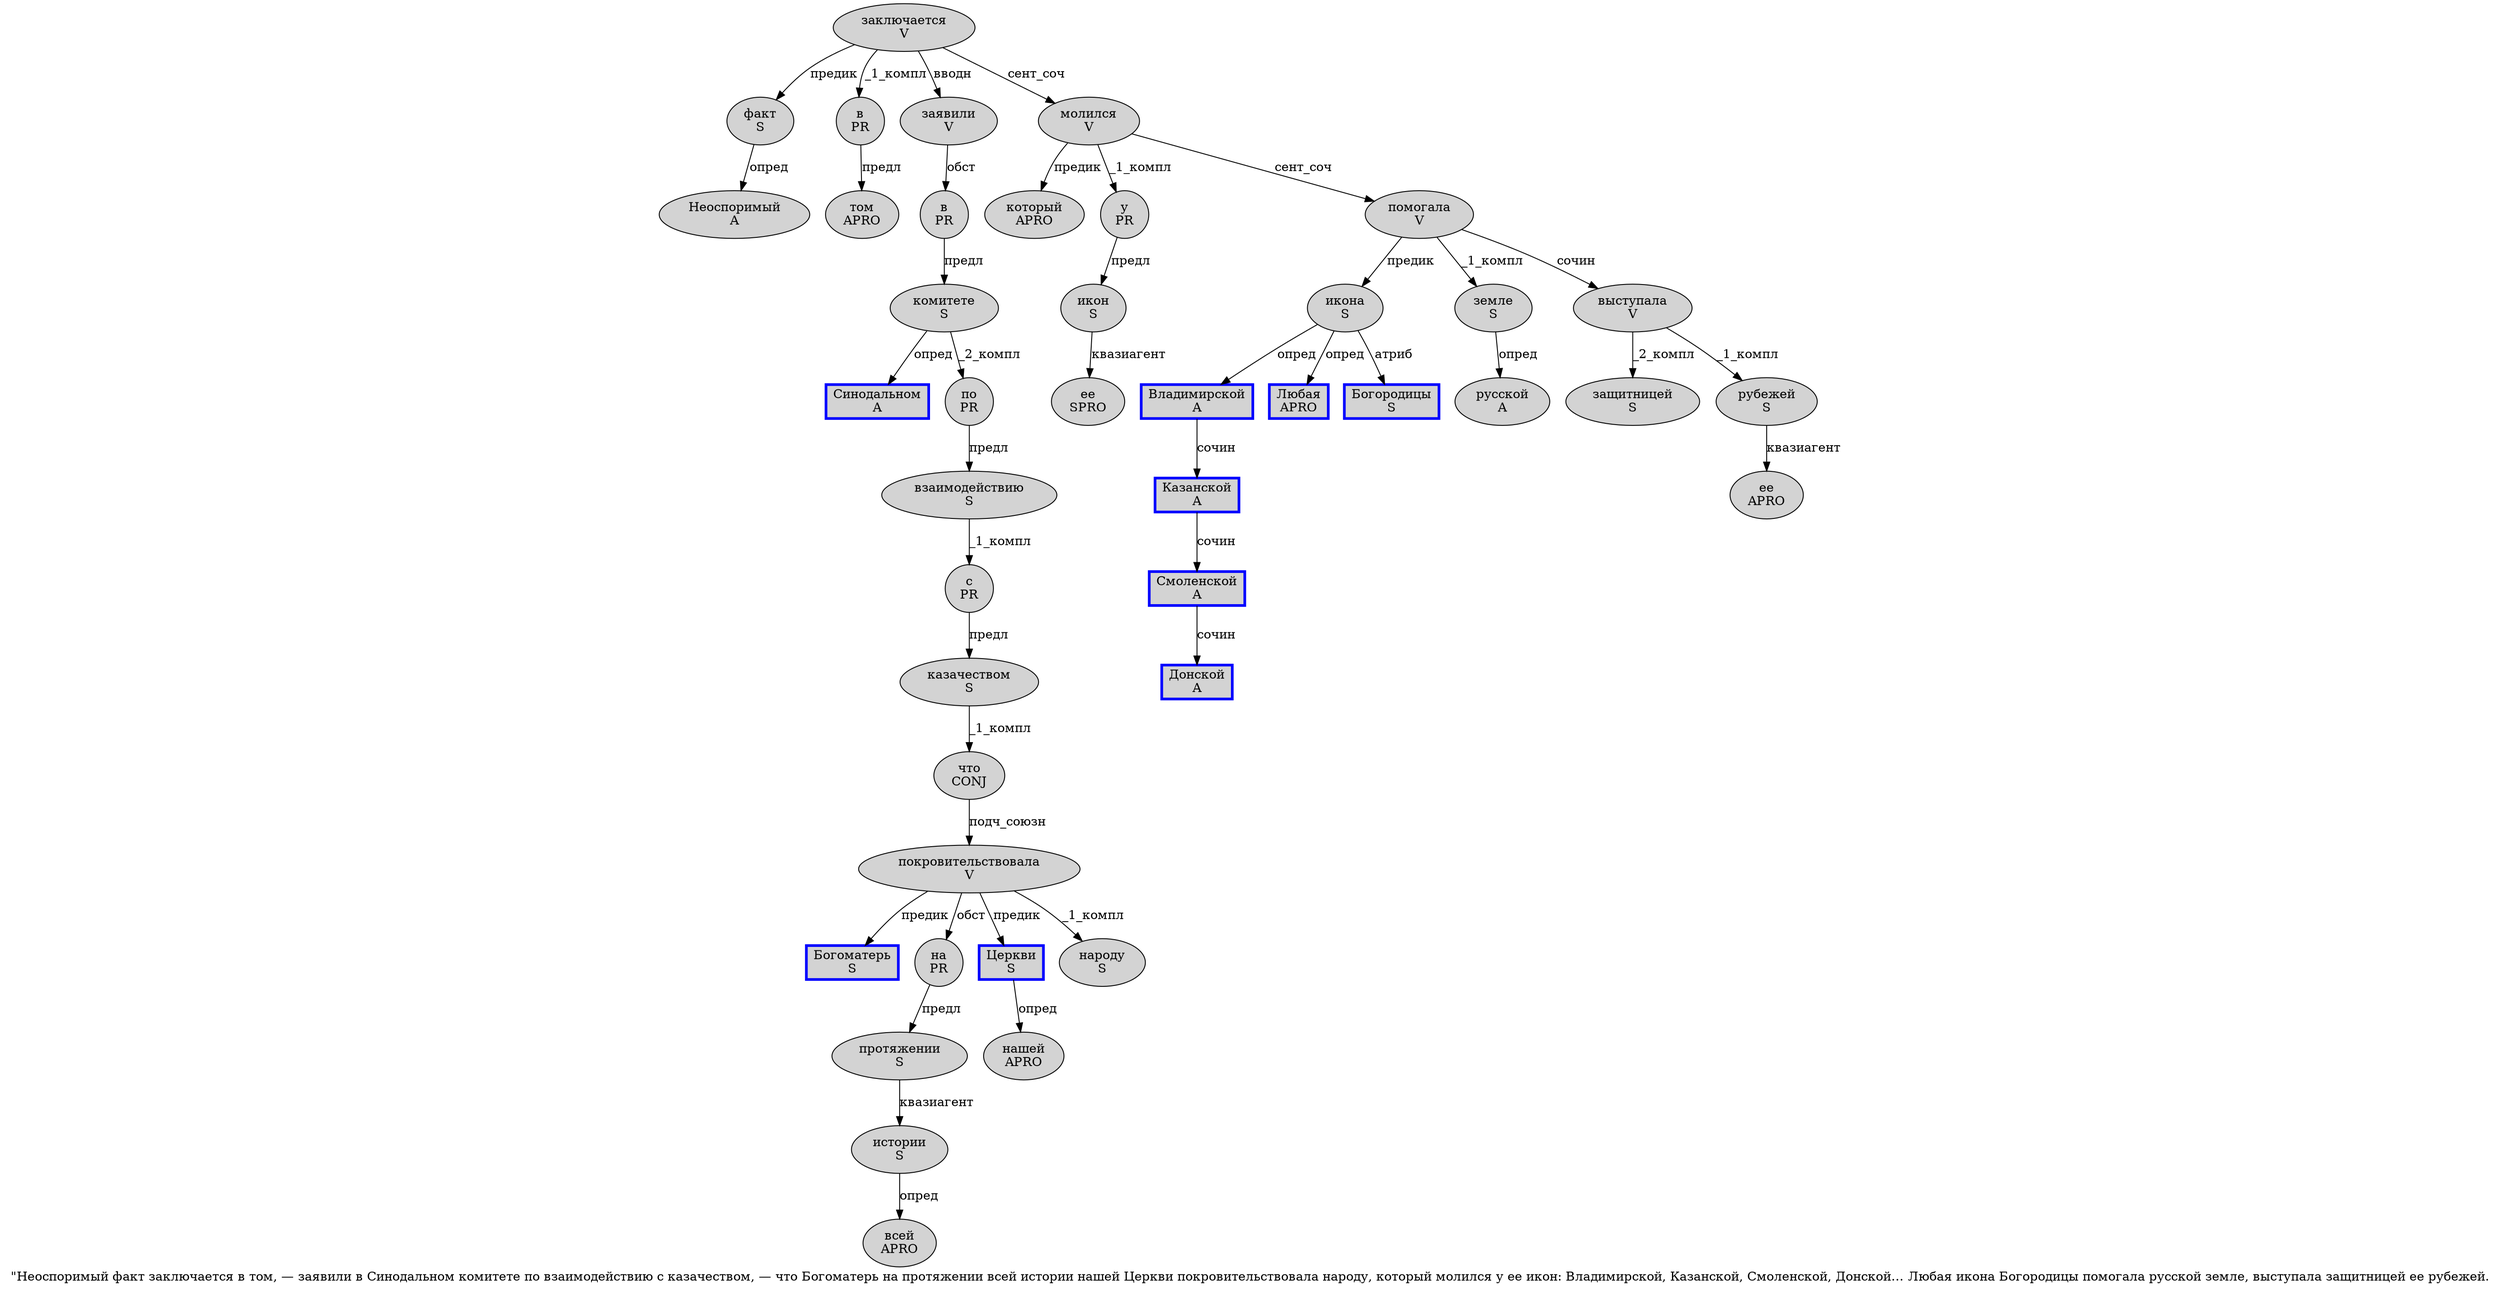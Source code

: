 digraph SENTENCE_991 {
	graph [label="\"Неоспоримый факт заключается в том, — заявили в Синодальном комитете по взаимодействию с казачеством, — что Богоматерь на протяжении всей истории нашей Церкви покровительствовала народу, который молился у ее икон: Владимирской, Казанской, Смоленской, Донской… Любая икона Богородицы помогала русской земле, выступала защитницей ее рубежей."]
	node [style=filled]
		1 [label="Неоспоримый
A" color="" fillcolor=lightgray penwidth=1 shape=ellipse]
		2 [label="факт
S" color="" fillcolor=lightgray penwidth=1 shape=ellipse]
		3 [label="заключается
V" color="" fillcolor=lightgray penwidth=1 shape=ellipse]
		4 [label="в
PR" color="" fillcolor=lightgray penwidth=1 shape=ellipse]
		5 [label="том
APRO" color="" fillcolor=lightgray penwidth=1 shape=ellipse]
		8 [label="заявили
V" color="" fillcolor=lightgray penwidth=1 shape=ellipse]
		9 [label="в
PR" color="" fillcolor=lightgray penwidth=1 shape=ellipse]
		10 [label="Синодальном
A" color=blue fillcolor=lightgray penwidth=3 shape=box]
		11 [label="комитете
S" color="" fillcolor=lightgray penwidth=1 shape=ellipse]
		12 [label="по
PR" color="" fillcolor=lightgray penwidth=1 shape=ellipse]
		13 [label="взаимодействию
S" color="" fillcolor=lightgray penwidth=1 shape=ellipse]
		14 [label="с
PR" color="" fillcolor=lightgray penwidth=1 shape=ellipse]
		15 [label="казачеством
S" color="" fillcolor=lightgray penwidth=1 shape=ellipse]
		18 [label="что
CONJ" color="" fillcolor=lightgray penwidth=1 shape=ellipse]
		19 [label="Богоматерь
S" color=blue fillcolor=lightgray penwidth=3 shape=box]
		20 [label="на
PR" color="" fillcolor=lightgray penwidth=1 shape=ellipse]
		21 [label="протяжении
S" color="" fillcolor=lightgray penwidth=1 shape=ellipse]
		22 [label="всей
APRO" color="" fillcolor=lightgray penwidth=1 shape=ellipse]
		23 [label="истории
S" color="" fillcolor=lightgray penwidth=1 shape=ellipse]
		24 [label="нашей
APRO" color="" fillcolor=lightgray penwidth=1 shape=ellipse]
		25 [label="Церкви
S" color=blue fillcolor=lightgray penwidth=3 shape=box]
		26 [label="покровительствовала
V" color="" fillcolor=lightgray penwidth=1 shape=ellipse]
		27 [label="народу
S" color="" fillcolor=lightgray penwidth=1 shape=ellipse]
		29 [label="который
APRO" color="" fillcolor=lightgray penwidth=1 shape=ellipse]
		30 [label="молился
V" color="" fillcolor=lightgray penwidth=1 shape=ellipse]
		31 [label="у
PR" color="" fillcolor=lightgray penwidth=1 shape=ellipse]
		32 [label="ее
SPRO" color="" fillcolor=lightgray penwidth=1 shape=ellipse]
		33 [label="икон
S" color="" fillcolor=lightgray penwidth=1 shape=ellipse]
		35 [label="Владимирской
A" color=blue fillcolor=lightgray penwidth=3 shape=box]
		37 [label="Казанской
A" color=blue fillcolor=lightgray penwidth=3 shape=box]
		39 [label="Смоленской
A" color=blue fillcolor=lightgray penwidth=3 shape=box]
		41 [label="Донской
A" color=blue fillcolor=lightgray penwidth=3 shape=box]
		43 [label="Любая
APRO" color=blue fillcolor=lightgray penwidth=3 shape=box]
		44 [label="икона
S" color="" fillcolor=lightgray penwidth=1 shape=ellipse]
		45 [label="Богородицы
S" color=blue fillcolor=lightgray penwidth=3 shape=box]
		46 [label="помогала
V" color="" fillcolor=lightgray penwidth=1 shape=ellipse]
		47 [label="русской
A" color="" fillcolor=lightgray penwidth=1 shape=ellipse]
		48 [label="земле
S" color="" fillcolor=lightgray penwidth=1 shape=ellipse]
		50 [label="выступала
V" color="" fillcolor=lightgray penwidth=1 shape=ellipse]
		51 [label="защитницей
S" color="" fillcolor=lightgray penwidth=1 shape=ellipse]
		52 [label="ее
APRO" color="" fillcolor=lightgray penwidth=1 shape=ellipse]
		53 [label="рубежей
S" color="" fillcolor=lightgray penwidth=1 shape=ellipse]
			37 -> 39 [label="сочин"]
			13 -> 14 [label="_1_компл"]
			8 -> 9 [label="обст"]
			48 -> 47 [label="опред"]
			14 -> 15 [label="предл"]
			50 -> 51 [label="_2_компл"]
			50 -> 53 [label="_1_компл"]
			15 -> 18 [label="_1_компл"]
			11 -> 10 [label="опред"]
			11 -> 12 [label="_2_компл"]
			4 -> 5 [label="предл"]
			53 -> 52 [label="квазиагент"]
			12 -> 13 [label="предл"]
			3 -> 2 [label="предик"]
			3 -> 4 [label="_1_компл"]
			3 -> 8 [label="вводн"]
			3 -> 30 [label="сент_соч"]
			18 -> 26 [label="подч_союзн"]
			23 -> 22 [label="опред"]
			25 -> 24 [label="опред"]
			33 -> 32 [label="квазиагент"]
			46 -> 44 [label="предик"]
			46 -> 48 [label="_1_компл"]
			46 -> 50 [label="сочин"]
			31 -> 33 [label="предл"]
			39 -> 41 [label="сочин"]
			20 -> 21 [label="предл"]
			35 -> 37 [label="сочин"]
			21 -> 23 [label="квазиагент"]
			26 -> 19 [label="предик"]
			26 -> 20 [label="обст"]
			26 -> 25 [label="предик"]
			26 -> 27 [label="_1_компл"]
			30 -> 29 [label="предик"]
			30 -> 31 [label="_1_компл"]
			30 -> 46 [label="сент_соч"]
			44 -> 35 [label="опред"]
			44 -> 43 [label="опред"]
			44 -> 45 [label="атриб"]
			2 -> 1 [label="опред"]
			9 -> 11 [label="предл"]
}